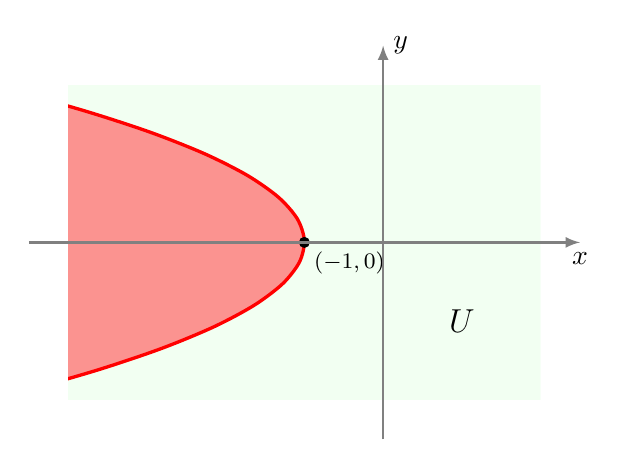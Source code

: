 \begin{tikzpicture}

\begin{scope} 

\clip (-4,-2) rectangle (2,2);
\fill[green!10,opacity=0.5] (-4,-2) rectangle (2,2);


\draw [very thick, color=red,samples=25,smooth, fill, fill=red!60, fill opacity=0.7, domain=-4.1:2.5] 
            plot( 
                      {-1-\x*\x} ,
                      {\x} 
                    ); 

\fill (-1,0) circle (2pt) node[below right]{\footnotesize $(-1,0)$};

\end{scope}

\draw[->,>=latex,thick, gray] (-4.5,0)--(2.5,0) node[below,black] {$x$};
\draw[->,>=latex,thick, gray] (0,-2.5)--(0,2.5) node[right,black] {$y$};


\node at (1,-1) {\large $U$};


\end{tikzpicture}